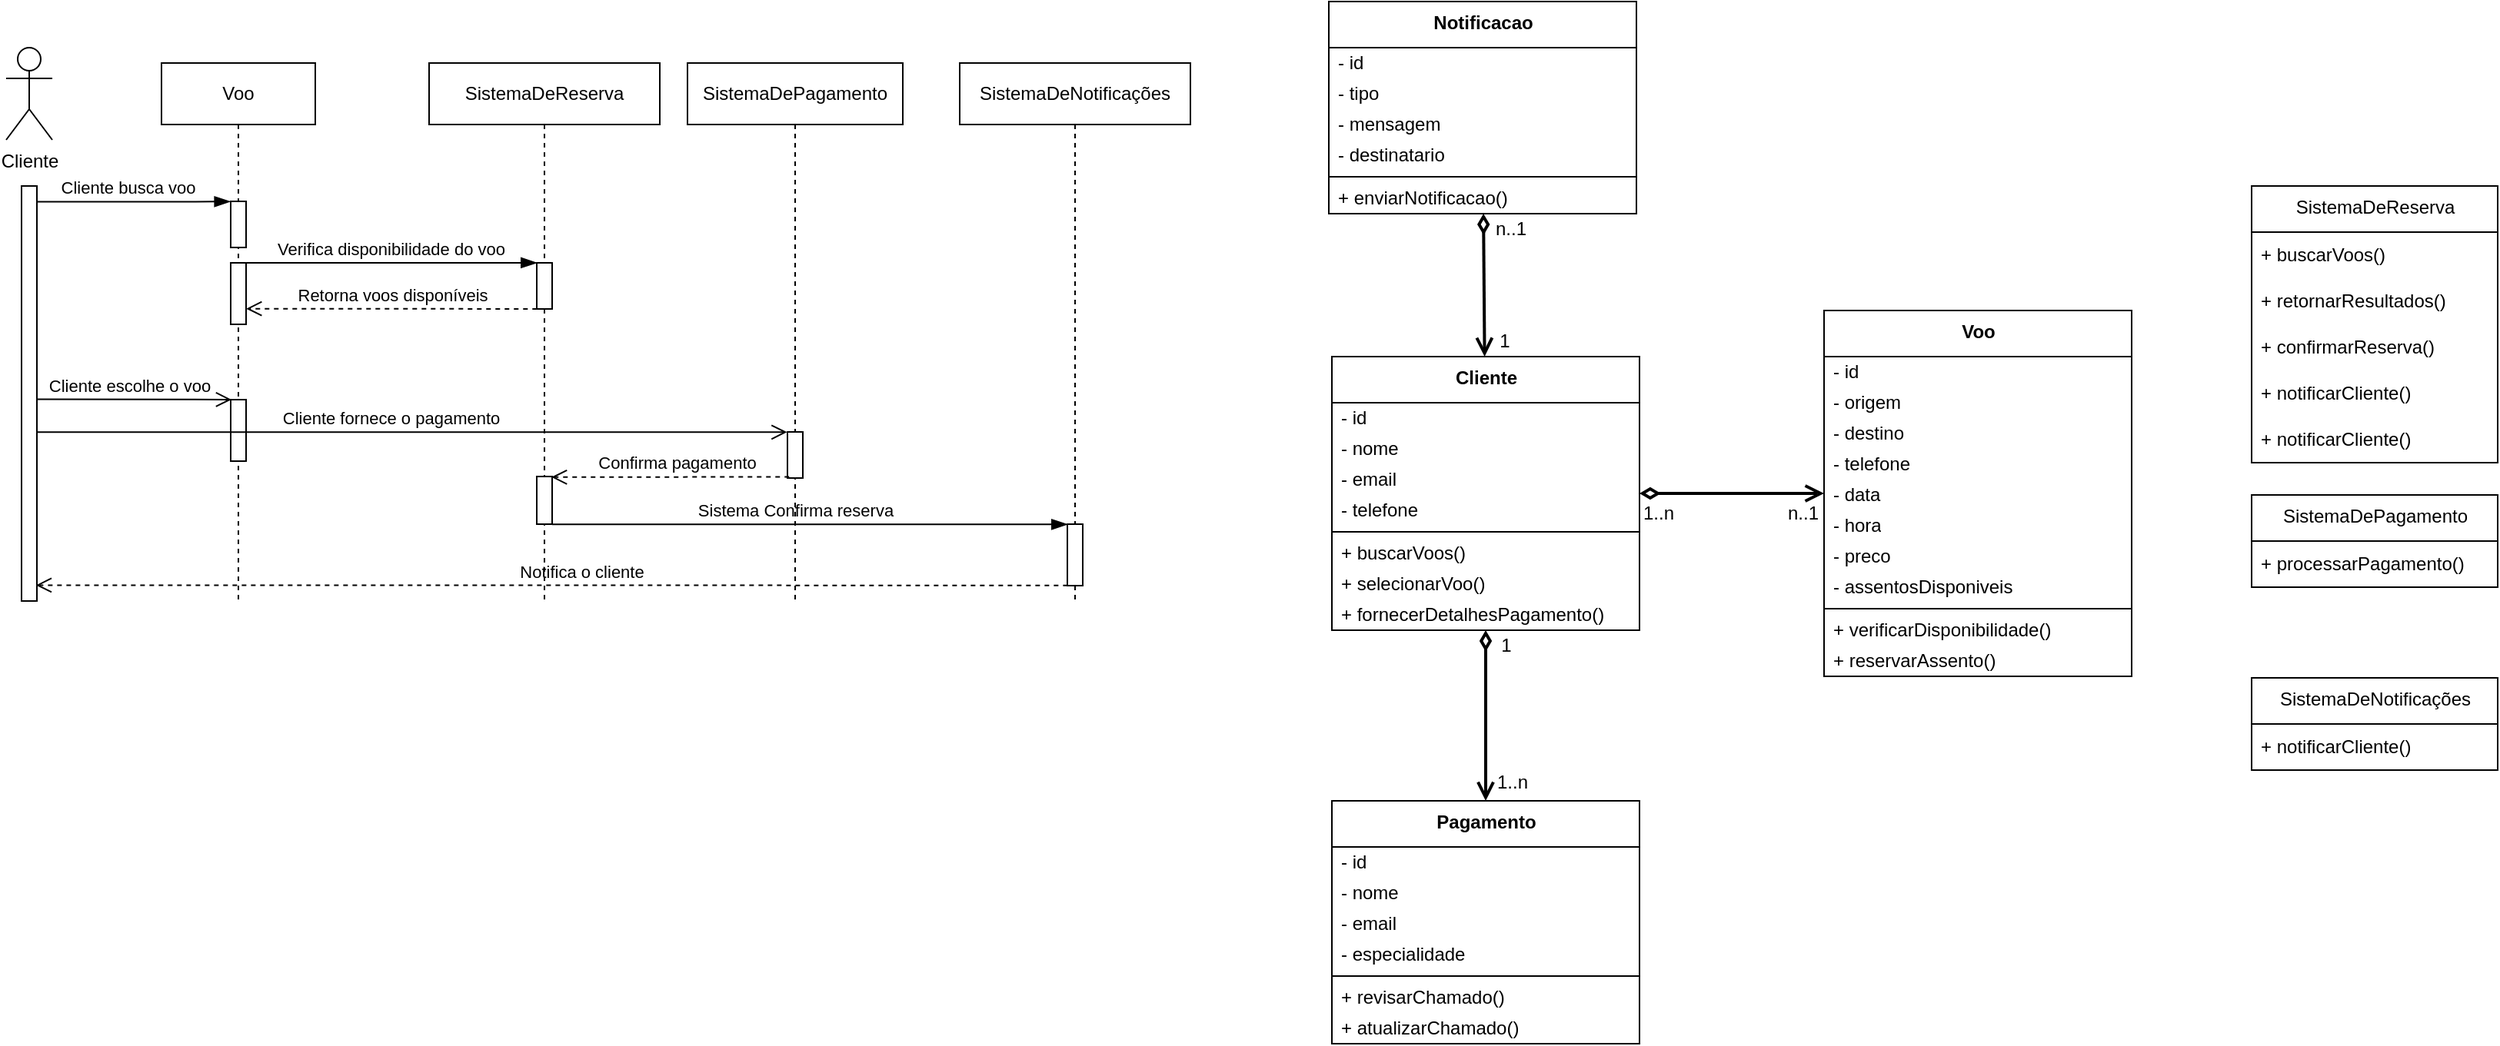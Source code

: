 <mxfile>
    <diagram id="MVN2CUxoe7OXdFbUMYnl" name="Page-1">
        <mxGraphModel dx="2442" dy="1142" grid="1" gridSize="10" guides="1" tooltips="1" connect="1" arrows="1" fold="1" page="1" pageScale="1" pageWidth="850" pageHeight="1100" math="0" shadow="0">
            <root>
                <mxCell id="0"/>
                <mxCell id="1" parent="0"/>
                <mxCell id="2" value="&lt;b&gt;Cliente&lt;/b&gt;" style="swimlane;fontStyle=0;align=center;verticalAlign=top;childLayout=stackLayout;horizontal=1;startSize=30;horizontalStack=0;resizeParent=1;resizeParentMax=0;resizeLast=0;collapsible=0;marginBottom=0;html=1;" parent="1" vertex="1">
                    <mxGeometry x="42" y="311" width="200" height="178" as="geometry"/>
                </mxCell>
                <mxCell id="3" value="- id" style="text;html=1;strokeColor=none;fillColor=none;align=left;verticalAlign=middle;spacingLeft=4;spacingRight=4;overflow=hidden;rotatable=0;points=[[0,0.5],[1,0.5]];portConstraint=eastwest;" parent="2" vertex="1">
                    <mxGeometry y="30" width="200" height="20" as="geometry"/>
                </mxCell>
                <mxCell id="4" value="- nome" style="text;html=1;strokeColor=none;fillColor=none;align=left;verticalAlign=middle;spacingLeft=4;spacingRight=4;overflow=hidden;rotatable=0;points=[[0,0.5],[1,0.5]];portConstraint=eastwest;" parent="2" vertex="1">
                    <mxGeometry y="50" width="200" height="20" as="geometry"/>
                </mxCell>
                <mxCell id="5" value="- email" style="text;html=1;strokeColor=none;fillColor=none;align=left;verticalAlign=middle;spacingLeft=4;spacingRight=4;overflow=hidden;rotatable=0;points=[[0,0.5],[1,0.5]];portConstraint=eastwest;" parent="2" vertex="1">
                    <mxGeometry y="70" width="200" height="20" as="geometry"/>
                </mxCell>
                <mxCell id="6" value="- telefone" style="text;html=1;strokeColor=none;fillColor=none;align=left;verticalAlign=middle;spacingLeft=4;spacingRight=4;overflow=hidden;rotatable=0;points=[[0,0.5],[1,0.5]];portConstraint=eastwest;" parent="2" vertex="1">
                    <mxGeometry y="90" width="200" height="20" as="geometry"/>
                </mxCell>
                <mxCell id="7" value="" style="line;strokeWidth=1;fillColor=none;align=left;verticalAlign=middle;spacingTop=-1;spacingLeft=3;spacingRight=3;rotatable=0;labelPosition=right;points=[];portConstraint=eastwest;" parent="2" vertex="1">
                    <mxGeometry y="110" width="200" height="8" as="geometry"/>
                </mxCell>
                <mxCell id="8" value="+ buscarVoos()" style="text;html=1;strokeColor=none;fillColor=none;align=left;verticalAlign=middle;spacingLeft=4;spacingRight=4;overflow=hidden;rotatable=0;points=[[0,0.5],[1,0.5]];portConstraint=eastwest;" parent="2" vertex="1">
                    <mxGeometry y="118" width="200" height="20" as="geometry"/>
                </mxCell>
                <mxCell id="9" value="+ selecionarVoo()" style="text;html=1;strokeColor=none;fillColor=none;align=left;verticalAlign=middle;spacingLeft=4;spacingRight=4;overflow=hidden;rotatable=0;points=[[0,0.5],[1,0.5]];portConstraint=eastwest;" parent="2" vertex="1">
                    <mxGeometry y="138" width="200" height="20" as="geometry"/>
                </mxCell>
                <mxCell id="41" value="&lt;div&gt;+ fornecerDetalhesPaga&lt;span style=&quot;background-color: initial;&quot;&gt;mento()&lt;/span&gt;&lt;/div&gt;" style="text;html=1;strokeColor=none;fillColor=none;align=left;verticalAlign=middle;spacingLeft=4;spacingRight=4;overflow=hidden;rotatable=0;points=[[0,0.5],[1,0.5]];portConstraint=eastwest;" parent="2" vertex="1">
                    <mxGeometry y="158" width="200" height="20" as="geometry"/>
                </mxCell>
                <mxCell id="18" value="&lt;b&gt;Notificacao&lt;/b&gt;" style="swimlane;fontStyle=0;align=center;verticalAlign=top;childLayout=stackLayout;horizontal=1;startSize=30;horizontalStack=0;resizeParent=1;resizeParentMax=0;resizeLast=0;collapsible=0;marginBottom=0;html=1;" parent="1" vertex="1">
                    <mxGeometry x="40" y="80" width="200" height="138" as="geometry"/>
                </mxCell>
                <mxCell id="19" value="- id" style="text;html=1;strokeColor=none;fillColor=none;align=left;verticalAlign=middle;spacingLeft=4;spacingRight=4;overflow=hidden;rotatable=0;points=[[0,0.5],[1,0.5]];portConstraint=eastwest;" parent="18" vertex="1">
                    <mxGeometry y="30" width="200" height="20" as="geometry"/>
                </mxCell>
                <mxCell id="20" value="- tipo" style="text;html=1;strokeColor=none;fillColor=none;align=left;verticalAlign=middle;spacingLeft=4;spacingRight=4;overflow=hidden;rotatable=0;points=[[0,0.5],[1,0.5]];portConstraint=eastwest;" parent="18" vertex="1">
                    <mxGeometry y="50" width="200" height="20" as="geometry"/>
                </mxCell>
                <mxCell id="21" value="- mensagem" style="text;html=1;strokeColor=none;fillColor=none;align=left;verticalAlign=middle;spacingLeft=4;spacingRight=4;overflow=hidden;rotatable=0;points=[[0,0.5],[1,0.5]];portConstraint=eastwest;" parent="18" vertex="1">
                    <mxGeometry y="70" width="200" height="20" as="geometry"/>
                </mxCell>
                <mxCell id="22" value="- destinatario" style="text;html=1;strokeColor=none;fillColor=none;align=left;verticalAlign=middle;spacingLeft=4;spacingRight=4;overflow=hidden;rotatable=0;points=[[0,0.5],[1,0.5]];portConstraint=eastwest;" parent="18" vertex="1">
                    <mxGeometry y="90" width="200" height="20" as="geometry"/>
                </mxCell>
                <mxCell id="24" value="" style="line;strokeWidth=1;fillColor=none;align=left;verticalAlign=middle;spacingTop=-1;spacingLeft=3;spacingRight=3;rotatable=0;labelPosition=right;points=[];portConstraint=eastwest;" parent="18" vertex="1">
                    <mxGeometry y="110" width="200" height="8" as="geometry"/>
                </mxCell>
                <mxCell id="25" value="+ enviarNotificacao()&amp;nbsp;" style="text;html=1;strokeColor=none;fillColor=none;align=left;verticalAlign=middle;spacingLeft=4;spacingRight=4;overflow=hidden;rotatable=0;points=[[0,0.5],[1,0.5]];portConstraint=eastwest;" parent="18" vertex="1">
                    <mxGeometry y="118" width="200" height="20" as="geometry"/>
                </mxCell>
                <mxCell id="27" value="&lt;b&gt;Pagamento&lt;/b&gt;" style="swimlane;fontStyle=0;align=center;verticalAlign=top;childLayout=stackLayout;horizontal=1;startSize=30;horizontalStack=0;resizeParent=1;resizeParentMax=0;resizeLast=0;collapsible=0;marginBottom=0;html=1;" parent="1" vertex="1">
                    <mxGeometry x="42" y="600" width="200" height="158" as="geometry"/>
                </mxCell>
                <mxCell id="28" value="- id" style="text;html=1;strokeColor=none;fillColor=none;align=left;verticalAlign=middle;spacingLeft=4;spacingRight=4;overflow=hidden;rotatable=0;points=[[0,0.5],[1,0.5]];portConstraint=eastwest;" parent="27" vertex="1">
                    <mxGeometry y="30" width="200" height="20" as="geometry"/>
                </mxCell>
                <mxCell id="29" value="- nome" style="text;html=1;strokeColor=none;fillColor=none;align=left;verticalAlign=middle;spacingLeft=4;spacingRight=4;overflow=hidden;rotatable=0;points=[[0,0.5],[1,0.5]];portConstraint=eastwest;" parent="27" vertex="1">
                    <mxGeometry y="50" width="200" height="20" as="geometry"/>
                </mxCell>
                <mxCell id="30" value="- email" style="text;html=1;strokeColor=none;fillColor=none;align=left;verticalAlign=middle;spacingLeft=4;spacingRight=4;overflow=hidden;rotatable=0;points=[[0,0.5],[1,0.5]];portConstraint=eastwest;" parent="27" vertex="1">
                    <mxGeometry y="70" width="200" height="20" as="geometry"/>
                </mxCell>
                <mxCell id="31" value="- especialidade" style="text;html=1;strokeColor=none;fillColor=none;align=left;verticalAlign=middle;spacingLeft=4;spacingRight=4;overflow=hidden;rotatable=0;points=[[0,0.5],[1,0.5]];portConstraint=eastwest;" parent="27" vertex="1">
                    <mxGeometry y="90" width="200" height="20" as="geometry"/>
                </mxCell>
                <mxCell id="32" value="" style="line;strokeWidth=1;fillColor=none;align=left;verticalAlign=middle;spacingTop=-1;spacingLeft=3;spacingRight=3;rotatable=0;labelPosition=right;points=[];portConstraint=eastwest;" parent="27" vertex="1">
                    <mxGeometry y="110" width="200" height="8" as="geometry"/>
                </mxCell>
                <mxCell id="33" value="+ revisarChamado()" style="text;html=1;strokeColor=none;fillColor=none;align=left;verticalAlign=middle;spacingLeft=4;spacingRight=4;overflow=hidden;rotatable=0;points=[[0,0.5],[1,0.5]];portConstraint=eastwest;" parent="27" vertex="1">
                    <mxGeometry y="118" width="200" height="20" as="geometry"/>
                </mxCell>
                <mxCell id="34" value="+ atualizarChamado()&amp;nbsp;" style="text;html=1;strokeColor=none;fillColor=none;align=left;verticalAlign=middle;spacingLeft=4;spacingRight=4;overflow=hidden;rotatable=0;points=[[0,0.5],[1,0.5]];portConstraint=eastwest;" parent="27" vertex="1">
                    <mxGeometry y="138" width="200" height="20" as="geometry"/>
                </mxCell>
                <mxCell id="42" value="&lt;b&gt;Voo&lt;/b&gt;" style="swimlane;fontStyle=0;align=center;verticalAlign=top;childLayout=stackLayout;horizontal=1;startSize=30;horizontalStack=0;resizeParent=1;resizeParentMax=0;resizeLast=0;collapsible=0;marginBottom=0;html=1;" parent="1" vertex="1">
                    <mxGeometry x="362" y="281" width="200" height="238" as="geometry"/>
                </mxCell>
                <mxCell id="43" value="- id" style="text;html=1;strokeColor=none;fillColor=none;align=left;verticalAlign=middle;spacingLeft=4;spacingRight=4;overflow=hidden;rotatable=0;points=[[0,0.5],[1,0.5]];portConstraint=eastwest;" parent="42" vertex="1">
                    <mxGeometry y="30" width="200" height="20" as="geometry"/>
                </mxCell>
                <mxCell id="44" value="- origem" style="text;html=1;strokeColor=none;fillColor=none;align=left;verticalAlign=middle;spacingLeft=4;spacingRight=4;overflow=hidden;rotatable=0;points=[[0,0.5],[1,0.5]];portConstraint=eastwest;" parent="42" vertex="1">
                    <mxGeometry y="50" width="200" height="20" as="geometry"/>
                </mxCell>
                <mxCell id="45" value="- destino" style="text;html=1;strokeColor=none;fillColor=none;align=left;verticalAlign=middle;spacingLeft=4;spacingRight=4;overflow=hidden;rotatable=0;points=[[0,0.5],[1,0.5]];portConstraint=eastwest;" parent="42" vertex="1">
                    <mxGeometry y="70" width="200" height="20" as="geometry"/>
                </mxCell>
                <mxCell id="51" value="- telefone" style="text;html=1;strokeColor=none;fillColor=none;align=left;verticalAlign=middle;spacingLeft=4;spacingRight=4;overflow=hidden;rotatable=0;points=[[0,0.5],[1,0.5]];portConstraint=eastwest;" parent="42" vertex="1">
                    <mxGeometry y="90" width="200" height="20" as="geometry"/>
                </mxCell>
                <mxCell id="52" value="- data" style="text;html=1;strokeColor=none;fillColor=none;align=left;verticalAlign=middle;spacingLeft=4;spacingRight=4;overflow=hidden;rotatable=0;points=[[0,0.5],[1,0.5]];portConstraint=eastwest;" parent="42" vertex="1">
                    <mxGeometry y="110" width="200" height="20" as="geometry"/>
                </mxCell>
                <mxCell id="53" value="- hora" style="text;html=1;strokeColor=none;fillColor=none;align=left;verticalAlign=middle;spacingLeft=4;spacingRight=4;overflow=hidden;rotatable=0;points=[[0,0.5],[1,0.5]];portConstraint=eastwest;" parent="42" vertex="1">
                    <mxGeometry y="130" width="200" height="20" as="geometry"/>
                </mxCell>
                <mxCell id="46" value="- preco" style="text;html=1;strokeColor=none;fillColor=none;align=left;verticalAlign=middle;spacingLeft=4;spacingRight=4;overflow=hidden;rotatable=0;points=[[0,0.5],[1,0.5]];portConstraint=eastwest;" parent="42" vertex="1">
                    <mxGeometry y="150" width="200" height="20" as="geometry"/>
                </mxCell>
                <mxCell id="54" value="- assentosDisponiveis" style="text;html=1;strokeColor=none;fillColor=none;align=left;verticalAlign=middle;spacingLeft=4;spacingRight=4;overflow=hidden;rotatable=0;points=[[0,0.5],[1,0.5]];portConstraint=eastwest;" parent="42" vertex="1">
                    <mxGeometry y="170" width="200" height="20" as="geometry"/>
                </mxCell>
                <mxCell id="47" value="" style="line;strokeWidth=1;fillColor=none;align=left;verticalAlign=middle;spacingTop=-1;spacingLeft=3;spacingRight=3;rotatable=0;labelPosition=right;points=[];portConstraint=eastwest;" parent="42" vertex="1">
                    <mxGeometry y="190" width="200" height="8" as="geometry"/>
                </mxCell>
                <mxCell id="48" value="+ verificarDisponibilidade()" style="text;html=1;strokeColor=none;fillColor=none;align=left;verticalAlign=middle;spacingLeft=4;spacingRight=4;overflow=hidden;rotatable=0;points=[[0,0.5],[1,0.5]];portConstraint=eastwest;" parent="42" vertex="1">
                    <mxGeometry y="198" width="200" height="20" as="geometry"/>
                </mxCell>
                <mxCell id="49" value="+ reservarAssento()&amp;nbsp;" style="text;html=1;strokeColor=none;fillColor=none;align=left;verticalAlign=middle;spacingLeft=4;spacingRight=4;overflow=hidden;rotatable=0;points=[[0,0.5],[1,0.5]];portConstraint=eastwest;" parent="42" vertex="1">
                    <mxGeometry y="218" width="200" height="20" as="geometry"/>
                </mxCell>
                <mxCell id="55" value="SistemaDeReserva" style="swimlane;fontStyle=0;align=center;verticalAlign=top;childLayout=stackLayout;horizontal=1;startSize=30;horizontalStack=0;resizeParent=1;resizeParentMax=0;resizeLast=0;collapsible=0;marginBottom=0;html=1;" parent="1" vertex="1">
                    <mxGeometry x="640" y="200" width="160" height="180" as="geometry"/>
                </mxCell>
                <mxCell id="56" value="+ buscarVoos()" style="text;html=1;strokeColor=none;fillColor=none;align=left;verticalAlign=middle;spacingLeft=4;spacingRight=4;overflow=hidden;rotatable=0;points=[[0,0.5],[1,0.5]];portConstraint=eastwest;" parent="55" vertex="1">
                    <mxGeometry y="30" width="160" height="30" as="geometry"/>
                </mxCell>
                <mxCell id="57" value="+ retornarResultados()" style="text;html=1;strokeColor=none;fillColor=none;align=left;verticalAlign=middle;spacingLeft=4;spacingRight=4;overflow=hidden;rotatable=0;points=[[0,0.5],[1,0.5]];portConstraint=eastwest;" parent="55" vertex="1">
                    <mxGeometry y="60" width="160" height="30" as="geometry"/>
                </mxCell>
                <mxCell id="58" value="+ confirmarReserva()" style="text;html=1;strokeColor=none;fillColor=none;align=left;verticalAlign=middle;spacingLeft=4;spacingRight=4;overflow=hidden;rotatable=0;points=[[0,0.5],[1,0.5]];portConstraint=eastwest;" parent="55" vertex="1">
                    <mxGeometry y="90" width="160" height="30" as="geometry"/>
                </mxCell>
                <mxCell id="71" value="+ notificarCliente()&amp;nbsp;" style="text;html=1;strokeColor=none;fillColor=none;align=left;verticalAlign=middle;spacingLeft=4;spacingRight=4;overflow=hidden;rotatable=0;points=[[0,0.5],[1,0.5]];portConstraint=eastwest;" vertex="1" parent="55">
                    <mxGeometry y="120" width="160" height="30" as="geometry"/>
                </mxCell>
                <mxCell id="59" value="+ notificarCliente()&amp;nbsp;" style="text;html=1;strokeColor=none;fillColor=none;align=left;verticalAlign=middle;spacingLeft=4;spacingRight=4;overflow=hidden;rotatable=0;points=[[0,0.5],[1,0.5]];portConstraint=eastwest;" parent="55" vertex="1">
                    <mxGeometry y="150" width="160" height="30" as="geometry"/>
                </mxCell>
                <mxCell id="60" value="SistemaDePagamento" style="swimlane;fontStyle=0;align=center;verticalAlign=top;childLayout=stackLayout;horizontal=1;startSize=30;horizontalStack=0;resizeParent=1;resizeParentMax=0;resizeLast=0;collapsible=0;marginBottom=0;html=1;" parent="1" vertex="1">
                    <mxGeometry x="640" y="401" width="160" height="60" as="geometry"/>
                </mxCell>
                <mxCell id="61" value="+ processarPagamento()&amp;nbsp;" style="text;html=1;strokeColor=none;fillColor=none;align=left;verticalAlign=middle;spacingLeft=4;spacingRight=4;overflow=hidden;rotatable=0;points=[[0,0.5],[1,0.5]];portConstraint=eastwest;" parent="60" vertex="1">
                    <mxGeometry y="30" width="160" height="30" as="geometry"/>
                </mxCell>
                <mxCell id="65" value="SistemaDeNotificações" style="swimlane;fontStyle=0;align=center;verticalAlign=top;childLayout=stackLayout;horizontal=1;startSize=30;horizontalStack=0;resizeParent=1;resizeParentMax=0;resizeLast=0;collapsible=0;marginBottom=0;html=1;" parent="1" vertex="1">
                    <mxGeometry x="640" y="520" width="160" height="60" as="geometry"/>
                </mxCell>
                <mxCell id="66" value="+ notificarCliente()" style="text;html=1;strokeColor=none;fillColor=none;align=left;verticalAlign=middle;spacingLeft=4;spacingRight=4;overflow=hidden;rotatable=0;points=[[0,0.5],[1,0.5]];portConstraint=eastwest;" parent="65" vertex="1">
                    <mxGeometry y="30" width="160" height="30" as="geometry"/>
                </mxCell>
                <mxCell id="68" value="" style="endArrow=open;startArrow=diamondThin;endFill=0;startFill=0;html=1;verticalAlign=bottom;labelBackgroundColor=none;strokeWidth=2;startSize=8;endSize=8;" edge="1" parent="1" source="2" target="42">
                    <mxGeometry width="160" relative="1" as="geometry">
                        <mxPoint x="392" y="610" as="sourcePoint"/>
                        <mxPoint x="372" y="610" as="targetPoint"/>
                    </mxGeometry>
                </mxCell>
                <mxCell id="69" value="" style="endArrow=open;startArrow=diamondThin;endFill=0;startFill=0;html=1;verticalAlign=bottom;labelBackgroundColor=none;strokeWidth=2;startSize=8;endSize=8;" edge="1" parent="1" source="2" target="27">
                    <mxGeometry width="160" relative="1" as="geometry">
                        <mxPoint x="102" y="540" as="sourcePoint"/>
                        <mxPoint x="222" y="540" as="targetPoint"/>
                    </mxGeometry>
                </mxCell>
                <mxCell id="70" value="" style="endArrow=open;startArrow=diamondThin;endFill=0;startFill=0;html=1;verticalAlign=bottom;labelBackgroundColor=none;strokeWidth=2;startSize=8;endSize=8;" edge="1" parent="1" source="18" target="2">
                    <mxGeometry width="160" relative="1" as="geometry">
                        <mxPoint x="220" y="281" as="sourcePoint"/>
                        <mxPoint x="220" y="260" as="targetPoint"/>
                    </mxGeometry>
                </mxCell>
                <mxCell id="72" value="Voo" style="shape=umlLifeline;perimeter=lifelinePerimeter;whiteSpace=wrap;html=1;container=1;collapsible=0;recursiveResize=0;outlineConnect=0;" vertex="1" parent="1">
                    <mxGeometry x="-719" y="120" width="100" height="350" as="geometry"/>
                </mxCell>
                <mxCell id="77" value="" style="html=1;points=[];perimeter=orthogonalPerimeter;" vertex="1" parent="72">
                    <mxGeometry x="45" y="90" width="10" height="30" as="geometry"/>
                </mxCell>
                <mxCell id="106" value="" style="html=1;points=[];perimeter=orthogonalPerimeter;" vertex="1" parent="72">
                    <mxGeometry x="45" y="130" width="10" height="40" as="geometry"/>
                </mxCell>
                <mxCell id="109" value="" style="html=1;points=[];perimeter=orthogonalPerimeter;" vertex="1" parent="72">
                    <mxGeometry x="45" y="219" width="10" height="40" as="geometry"/>
                </mxCell>
                <mxCell id="76" value="Cliente" style="shape=umlActor;verticalLabelPosition=bottom;verticalAlign=top;html=1;" vertex="1" parent="1">
                    <mxGeometry x="-820" y="110" width="30" height="60" as="geometry"/>
                </mxCell>
                <mxCell id="80" value="SistemaDeReserva" style="shape=umlLifeline;perimeter=lifelinePerimeter;whiteSpace=wrap;html=1;container=1;collapsible=0;recursiveResize=0;outlineConnect=0;" vertex="1" parent="1">
                    <mxGeometry x="-545" y="120" width="150" height="350" as="geometry"/>
                </mxCell>
                <mxCell id="81" value="" style="html=1;points=[];perimeter=orthogonalPerimeter;" vertex="1" parent="80">
                    <mxGeometry x="70" y="130" width="10" height="30" as="geometry"/>
                </mxCell>
                <mxCell id="112" value="" style="html=1;points=[];perimeter=orthogonalPerimeter;" vertex="1" parent="80">
                    <mxGeometry x="70" y="269" width="10" height="31" as="geometry"/>
                </mxCell>
                <mxCell id="82" value="SistemaDePagamento" style="shape=umlLifeline;perimeter=lifelinePerimeter;whiteSpace=wrap;html=1;container=1;collapsible=0;recursiveResize=0;outlineConnect=0;" vertex="1" parent="1">
                    <mxGeometry x="-377" y="120" width="140" height="350" as="geometry"/>
                </mxCell>
                <mxCell id="83" value="" style="html=1;points=[];perimeter=orthogonalPerimeter;" vertex="1" parent="82">
                    <mxGeometry x="65" y="240" width="10" height="30" as="geometry"/>
                </mxCell>
                <mxCell id="85" value="SistemaDeNotificações" style="shape=umlLifeline;perimeter=lifelinePerimeter;whiteSpace=wrap;html=1;container=1;collapsible=0;recursiveResize=0;outlineConnect=0;" vertex="1" parent="1">
                    <mxGeometry x="-200" y="120" width="150" height="350" as="geometry"/>
                </mxCell>
                <mxCell id="86" value="" style="html=1;points=[];perimeter=orthogonalPerimeter;" vertex="1" parent="85">
                    <mxGeometry x="70" y="300" width="10" height="40" as="geometry"/>
                </mxCell>
                <mxCell id="87" value="" style="html=1;points=[];perimeter=orthogonalPerimeter;" vertex="1" parent="1">
                    <mxGeometry x="-810" y="200" width="10" height="270" as="geometry"/>
                </mxCell>
                <mxCell id="103" value="Cliente busca voo" style="endArrow=blockThin;startArrow=none;endFill=1;startFill=0;endSize=8;html=1;verticalAlign=bottom;labelBackgroundColor=none;fontColor=default;exitX=0.994;exitY=0.038;exitDx=0;exitDy=0;exitPerimeter=0;entryX=-0.019;entryY=0.006;entryDx=0;entryDy=0;entryPerimeter=0;" edge="1" parent="1" source="87" target="77">
                    <mxGeometry x="-0.058" width="160" relative="1" as="geometry">
                        <mxPoint x="-789.22" y="229.93" as="sourcePoint"/>
                        <mxPoint x="-680" y="210" as="targetPoint"/>
                        <mxPoint as="offset"/>
                    </mxGeometry>
                </mxCell>
                <mxCell id="105" value="Verifica disponibilidade do voo" style="endArrow=blockThin;startArrow=none;endFill=1;startFill=0;endSize=8;html=1;verticalAlign=bottom;labelBackgroundColor=none;fontColor=default;entryX=0.013;entryY=-0.001;entryDx=0;entryDy=0;entryPerimeter=0;exitX=0.939;exitY=0;exitDx=0;exitDy=0;exitPerimeter=0;" edge="1" parent="1" source="106" target="81">
                    <mxGeometry width="160" relative="1" as="geometry">
                        <mxPoint x="-660" y="250" as="sourcePoint"/>
                        <mxPoint x="-540" y="240" as="targetPoint"/>
                    </mxGeometry>
                </mxCell>
                <mxCell id="107" value="Retorna voos disponíveis" style="endArrow=open;startArrow=none;endFill=0;startFill=0;endSize=8;html=1;verticalAlign=bottom;dashed=1;labelBackgroundColor=none;fontColor=default;entryX=1.008;entryY=0.746;entryDx=0;entryDy=0;entryPerimeter=0;exitX=0.014;exitY=0.999;exitDx=0;exitDy=0;exitPerimeter=0;" edge="1" parent="1" source="81" target="106">
                    <mxGeometry width="160" relative="1" as="geometry">
                        <mxPoint x="-530" y="310" as="sourcePoint"/>
                        <mxPoint x="-580" y="320" as="targetPoint"/>
                    </mxGeometry>
                </mxCell>
                <mxCell id="108" value="Cliente escolhe o voo" style="endArrow=open;startArrow=none;endFill=0;startFill=0;endSize=8;html=1;verticalAlign=bottom;labelBackgroundColor=none;fontColor=default;entryX=0.052;entryY=-0.001;entryDx=0;entryDy=0;entryPerimeter=0;exitX=1.027;exitY=0.514;exitDx=0;exitDy=0;exitPerimeter=0;" edge="1" parent="1" source="87" target="109">
                    <mxGeometry x="-0.056" width="160" relative="1" as="geometry">
                        <mxPoint x="-800" y="310" as="sourcePoint"/>
                        <mxPoint x="-700" y="310" as="targetPoint"/>
                        <mxPoint as="offset"/>
                    </mxGeometry>
                </mxCell>
                <mxCell id="110" value="Cliente fornece o pagamento" style="endArrow=open;startArrow=none;endFill=0;startFill=0;endSize=8;html=1;verticalAlign=bottom;labelBackgroundColor=none;fontColor=default;exitX=1;exitY=0.593;exitDx=0;exitDy=0;exitPerimeter=0;entryX=-0.026;entryY=0.005;entryDx=0;entryDy=0;entryPerimeter=0;" edge="1" parent="1" source="87" target="83">
                    <mxGeometry x="-0.056" width="160" relative="1" as="geometry">
                        <mxPoint x="-800.04" y="467" as="sourcePoint"/>
                        <mxPoint x="-484.89" y="407.12" as="targetPoint"/>
                        <mxPoint as="offset"/>
                    </mxGeometry>
                </mxCell>
                <mxCell id="113" value="Confirma pagamento" style="endArrow=open;startArrow=none;endFill=0;startFill=0;endSize=8;html=1;verticalAlign=bottom;labelBackgroundColor=none;fontColor=default;exitX=0.113;exitY=0.974;exitDx=0;exitDy=0;exitPerimeter=0;entryX=0.951;entryY=0.014;entryDx=0;entryDy=0;entryPerimeter=0;dashed=1;" edge="1" parent="1" source="83" target="112">
                    <mxGeometry x="-0.056" width="160" relative="1" as="geometry">
                        <mxPoint x="-790.04" y="457" as="sourcePoint"/>
                        <mxPoint x="-301.56" y="457" as="targetPoint"/>
                        <mxPoint as="offset"/>
                    </mxGeometry>
                </mxCell>
                <mxCell id="114" value="Sistema Confirma reserva" style="endArrow=blockThin;startArrow=none;endFill=1;startFill=0;endSize=8;html=1;verticalAlign=bottom;labelBackgroundColor=none;fontColor=default;exitX=0.997;exitY=1.003;exitDx=0;exitDy=0;exitPerimeter=0;entryX=0.013;entryY=0.004;entryDx=0;entryDy=0;entryPerimeter=0;" edge="1" parent="1" source="112" target="86">
                    <mxGeometry x="-0.056" width="160" relative="1" as="geometry">
                        <mxPoint x="-301.91" y="389.97" as="sourcePoint"/>
                        <mxPoint x="-454.98" y="389.91" as="targetPoint"/>
                        <mxPoint as="offset"/>
                    </mxGeometry>
                </mxCell>
                <mxCell id="116" value="Notifica o cliente" style="endArrow=open;startArrow=none;endFill=0;startFill=0;endSize=8;html=1;verticalAlign=bottom;labelBackgroundColor=none;fontColor=default;exitX=0.018;exitY=0.996;exitDx=0;exitDy=0;exitPerimeter=0;dashed=1;entryX=0.938;entryY=0.962;entryDx=0;entryDy=0;entryPerimeter=0;" edge="1" parent="1" source="86" target="87">
                    <mxGeometry x="-0.056" width="160" relative="1" as="geometry">
                        <mxPoint x="-454.98" y="330.78" as="sourcePoint"/>
                        <mxPoint x="-800" y="400" as="targetPoint"/>
                        <mxPoint as="offset"/>
                    </mxGeometry>
                </mxCell>
                <mxCell id="117" value="n..1" style="text;html=1;strokeColor=none;fillColor=none;align=center;verticalAlign=middle;whiteSpace=wrap;rounded=0;" vertex="1" parent="1">
                    <mxGeometry x="150" y="218" width="17" height="20" as="geometry"/>
                </mxCell>
                <mxCell id="118" value="1" style="text;html=1;strokeColor=none;fillColor=none;align=center;verticalAlign=middle;whiteSpace=wrap;rounded=0;" vertex="1" parent="1">
                    <mxGeometry x="146" y="291" width="17" height="20" as="geometry"/>
                </mxCell>
                <mxCell id="119" value="1" style="text;html=1;strokeColor=none;fillColor=none;align=center;verticalAlign=middle;whiteSpace=wrap;rounded=0;" vertex="1" parent="1">
                    <mxGeometry x="147" y="489" width="17" height="20" as="geometry"/>
                </mxCell>
                <mxCell id="120" value="1..n" style="text;html=1;strokeColor=none;fillColor=none;align=center;verticalAlign=middle;whiteSpace=wrap;rounded=0;" vertex="1" parent="1">
                    <mxGeometry x="151" y="578" width="17" height="20" as="geometry"/>
                </mxCell>
                <mxCell id="121" value="1..n" style="text;html=1;strokeColor=none;fillColor=none;align=center;verticalAlign=middle;whiteSpace=wrap;rounded=0;" vertex="1" parent="1">
                    <mxGeometry x="246" y="403" width="17" height="20" as="geometry"/>
                </mxCell>
                <mxCell id="122" value="n..1" style="text;html=1;strokeColor=none;fillColor=none;align=center;verticalAlign=middle;whiteSpace=wrap;rounded=0;" vertex="1" parent="1">
                    <mxGeometry x="340" y="403" width="17" height="20" as="geometry"/>
                </mxCell>
            </root>
        </mxGraphModel>
    </diagram>
</mxfile>